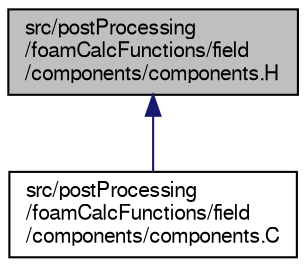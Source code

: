 digraph "src/postProcessing/foamCalcFunctions/field/components/components.H"
{
  bgcolor="transparent";
  edge [fontname="FreeSans",fontsize="10",labelfontname="FreeSans",labelfontsize="10"];
  node [fontname="FreeSans",fontsize="10",shape=record];
  Node396 [label="src/postProcessing\l/foamCalcFunctions/field\l/components/components.H",height=0.2,width=0.4,color="black", fillcolor="grey75", style="filled", fontcolor="black"];
  Node396 -> Node397 [dir="back",color="midnightblue",fontsize="10",style="solid",fontname="FreeSans"];
  Node397 [label="src/postProcessing\l/foamCalcFunctions/field\l/components/components.C",height=0.2,width=0.4,color="black",URL="$a13118.html"];
}
